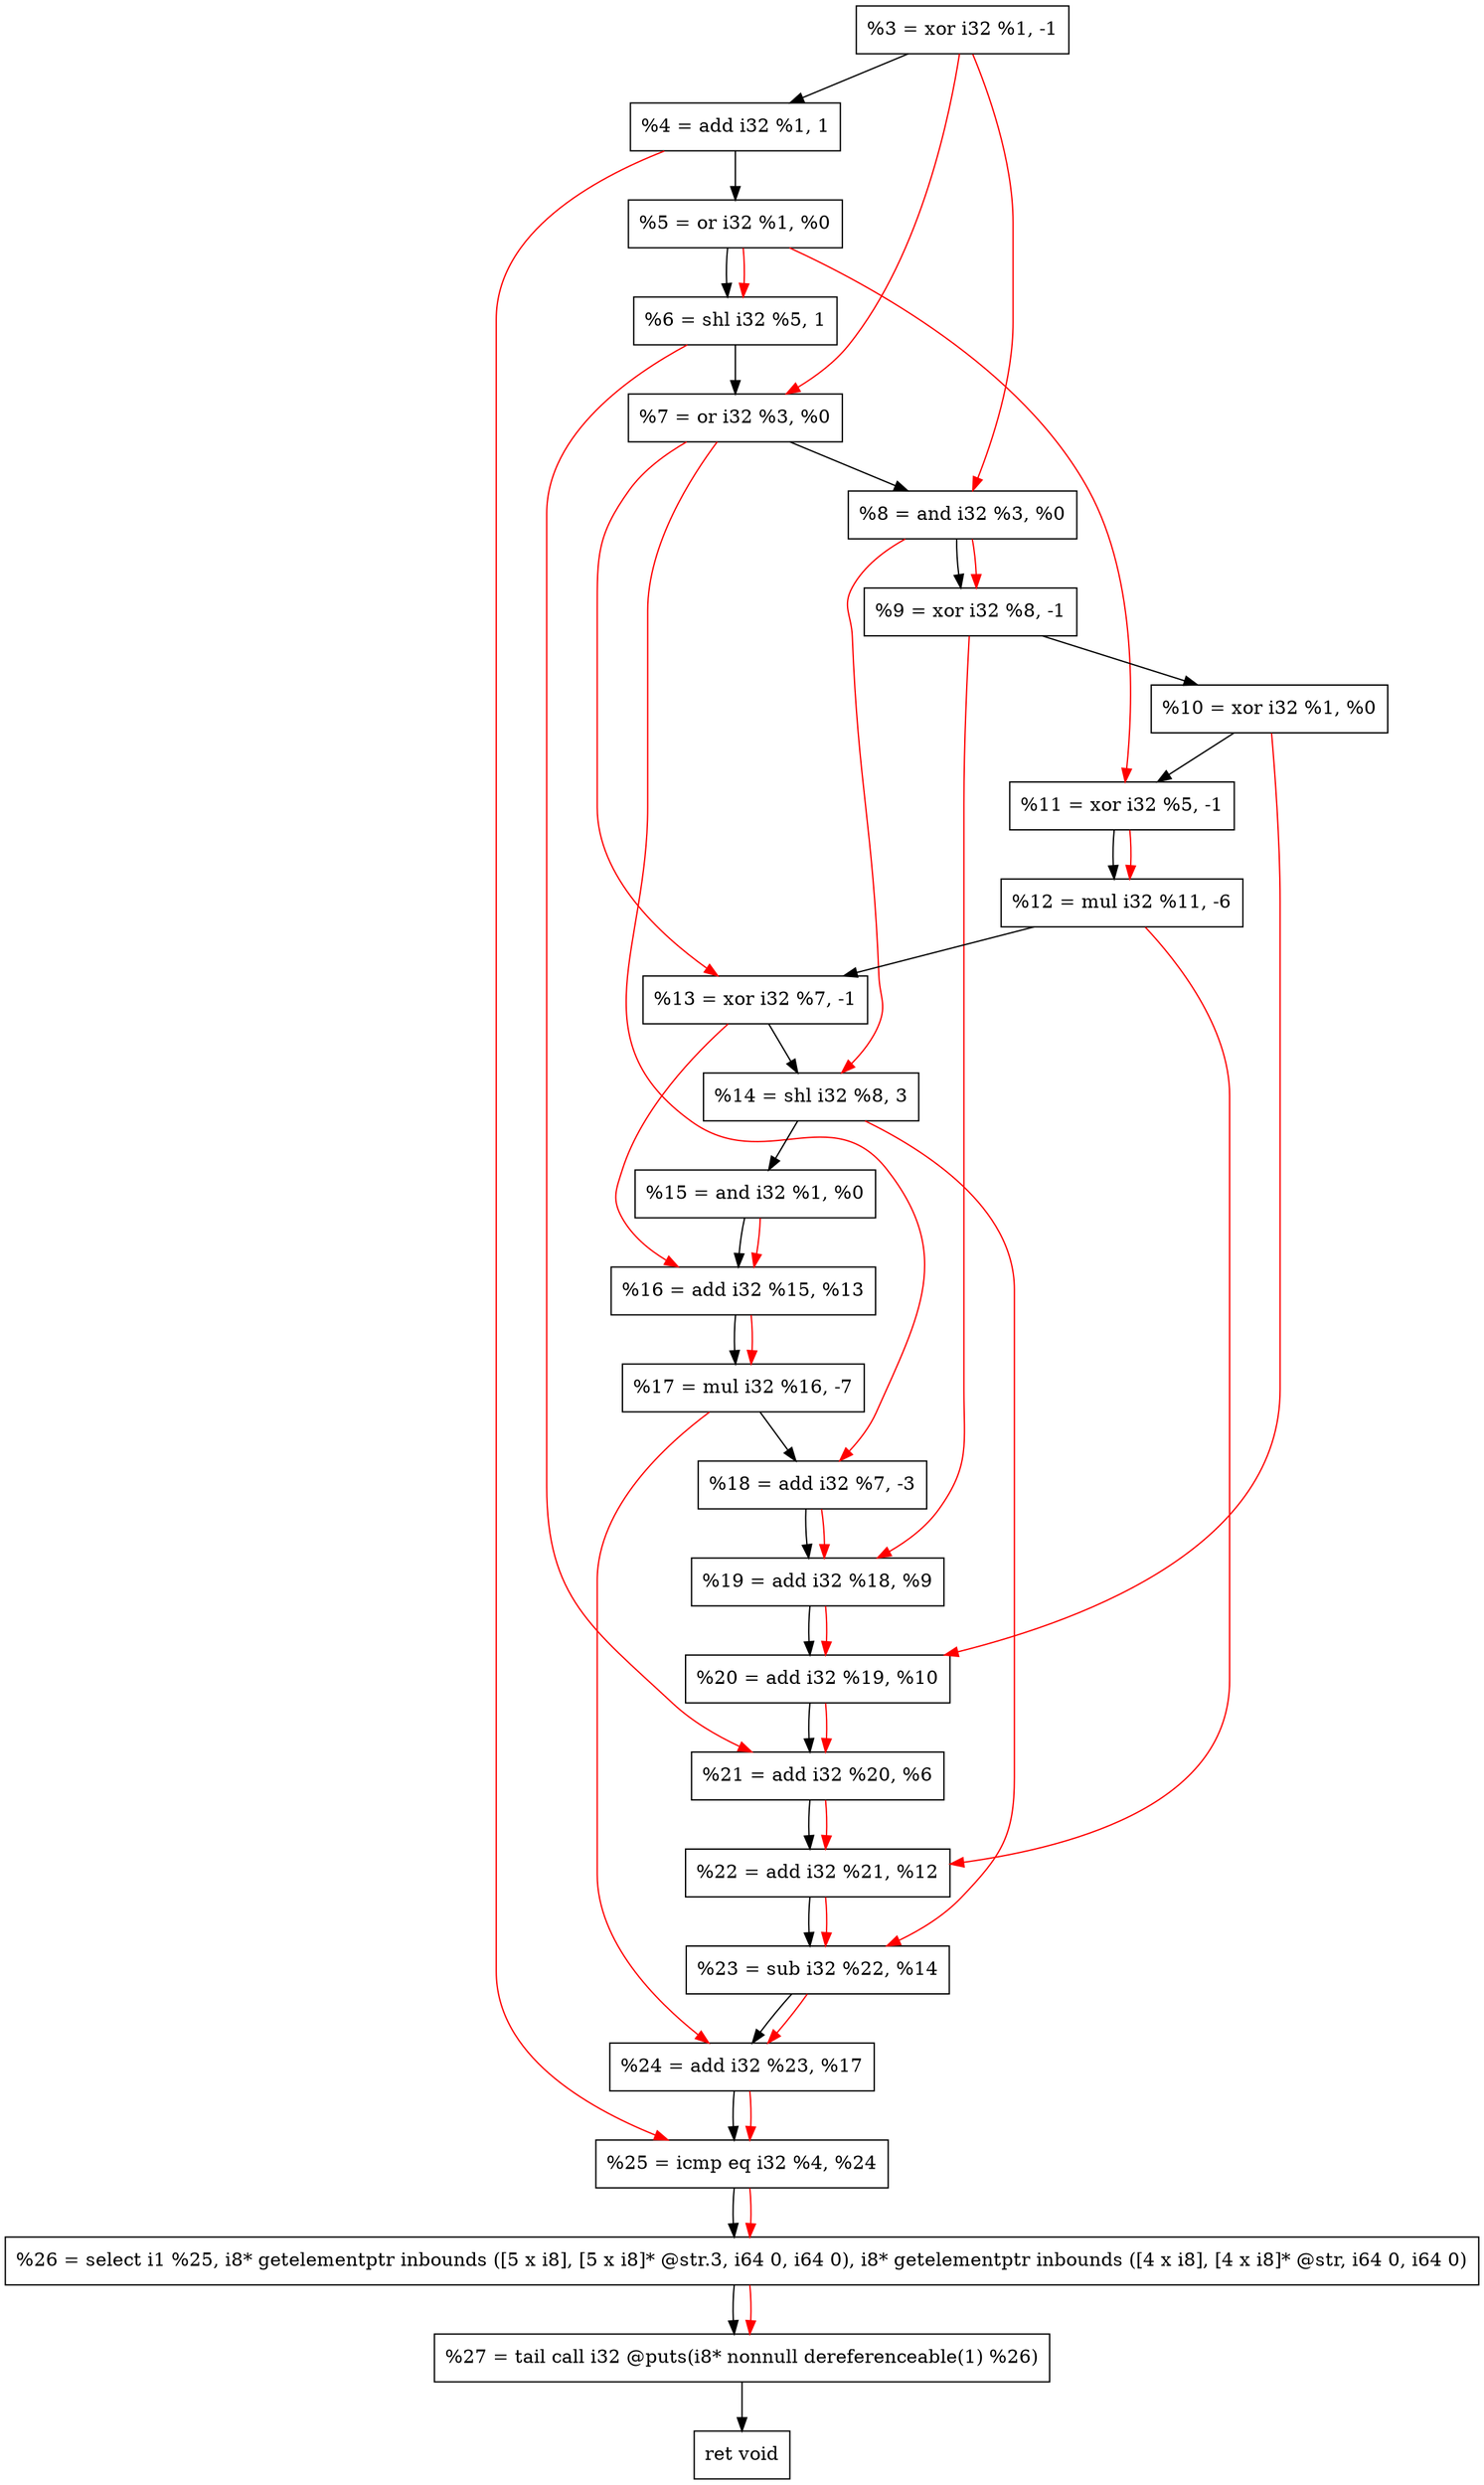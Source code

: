 digraph "DFG for'crackme' function" {
	Node0x1f26b50[shape=record, label="  %3 = xor i32 %1, -1"];
	Node0x1f26bf0[shape=record, label="  %4 = add i32 %1, 1"];
	Node0x1f26cb0[shape=record, label="  %5 = or i32 %1, %0"];
	Node0x1f26d20[shape=record, label="  %6 = shl i32 %5, 1"];
	Node0x1f26d90[shape=record, label="  %7 = or i32 %3, %0"];
	Node0x1f26e00[shape=record, label="  %8 = and i32 %3, %0"];
	Node0x1f26e70[shape=record, label="  %9 = xor i32 %8, -1"];
	Node0x1f26ee0[shape=record, label="  %10 = xor i32 %1, %0"];
	Node0x1f26f50[shape=record, label="  %11 = xor i32 %5, -1"];
	Node0x1f26fc0[shape=record, label="  %12 = mul i32 %11, -6"];
	Node0x1f27030[shape=record, label="  %13 = xor i32 %7, -1"];
	Node0x1f270d0[shape=record, label="  %14 = shl i32 %8, 3"];
	Node0x1f27140[shape=record, label="  %15 = and i32 %1, %0"];
	Node0x1f271b0[shape=record, label="  %16 = add i32 %15, %13"];
	Node0x1f27250[shape=record, label="  %17 = mul i32 %16, -7"];
	Node0x1f272f0[shape=record, label="  %18 = add i32 %7, -3"];
	Node0x1f27360[shape=record, label="  %19 = add i32 %18, %9"];
	Node0x1f273d0[shape=record, label="  %20 = add i32 %19, %10"];
	Node0x1f27440[shape=record, label="  %21 = add i32 %20, %6"];
	Node0x1f274b0[shape=record, label="  %22 = add i32 %21, %12"];
	Node0x1f27520[shape=record, label="  %23 = sub i32 %22, %14"];
	Node0x1f27590[shape=record, label="  %24 = add i32 %23, %17"];
	Node0x1f27600[shape=record, label="  %25 = icmp eq i32 %4, %24"];
	Node0x1ec7268[shape=record, label="  %26 = select i1 %25, i8* getelementptr inbounds ([5 x i8], [5 x i8]* @str.3, i64 0, i64 0), i8* getelementptr inbounds ([4 x i8], [4 x i8]* @str, i64 0, i64 0)"];
	Node0x1f27aa0[shape=record, label="  %27 = tail call i32 @puts(i8* nonnull dereferenceable(1) %26)"];
	Node0x1f27af0[shape=record, label="  ret void"];
	Node0x1f26b50 -> Node0x1f26bf0;
	Node0x1f26bf0 -> Node0x1f26cb0;
	Node0x1f26cb0 -> Node0x1f26d20;
	Node0x1f26d20 -> Node0x1f26d90;
	Node0x1f26d90 -> Node0x1f26e00;
	Node0x1f26e00 -> Node0x1f26e70;
	Node0x1f26e70 -> Node0x1f26ee0;
	Node0x1f26ee0 -> Node0x1f26f50;
	Node0x1f26f50 -> Node0x1f26fc0;
	Node0x1f26fc0 -> Node0x1f27030;
	Node0x1f27030 -> Node0x1f270d0;
	Node0x1f270d0 -> Node0x1f27140;
	Node0x1f27140 -> Node0x1f271b0;
	Node0x1f271b0 -> Node0x1f27250;
	Node0x1f27250 -> Node0x1f272f0;
	Node0x1f272f0 -> Node0x1f27360;
	Node0x1f27360 -> Node0x1f273d0;
	Node0x1f273d0 -> Node0x1f27440;
	Node0x1f27440 -> Node0x1f274b0;
	Node0x1f274b0 -> Node0x1f27520;
	Node0x1f27520 -> Node0x1f27590;
	Node0x1f27590 -> Node0x1f27600;
	Node0x1f27600 -> Node0x1ec7268;
	Node0x1ec7268 -> Node0x1f27aa0;
	Node0x1f27aa0 -> Node0x1f27af0;
edge [color=red]
	Node0x1f26cb0 -> Node0x1f26d20;
	Node0x1f26b50 -> Node0x1f26d90;
	Node0x1f26b50 -> Node0x1f26e00;
	Node0x1f26e00 -> Node0x1f26e70;
	Node0x1f26cb0 -> Node0x1f26f50;
	Node0x1f26f50 -> Node0x1f26fc0;
	Node0x1f26d90 -> Node0x1f27030;
	Node0x1f26e00 -> Node0x1f270d0;
	Node0x1f27140 -> Node0x1f271b0;
	Node0x1f27030 -> Node0x1f271b0;
	Node0x1f271b0 -> Node0x1f27250;
	Node0x1f26d90 -> Node0x1f272f0;
	Node0x1f272f0 -> Node0x1f27360;
	Node0x1f26e70 -> Node0x1f27360;
	Node0x1f27360 -> Node0x1f273d0;
	Node0x1f26ee0 -> Node0x1f273d0;
	Node0x1f273d0 -> Node0x1f27440;
	Node0x1f26d20 -> Node0x1f27440;
	Node0x1f27440 -> Node0x1f274b0;
	Node0x1f26fc0 -> Node0x1f274b0;
	Node0x1f274b0 -> Node0x1f27520;
	Node0x1f270d0 -> Node0x1f27520;
	Node0x1f27520 -> Node0x1f27590;
	Node0x1f27250 -> Node0x1f27590;
	Node0x1f26bf0 -> Node0x1f27600;
	Node0x1f27590 -> Node0x1f27600;
	Node0x1f27600 -> Node0x1ec7268;
	Node0x1ec7268 -> Node0x1f27aa0;
}
